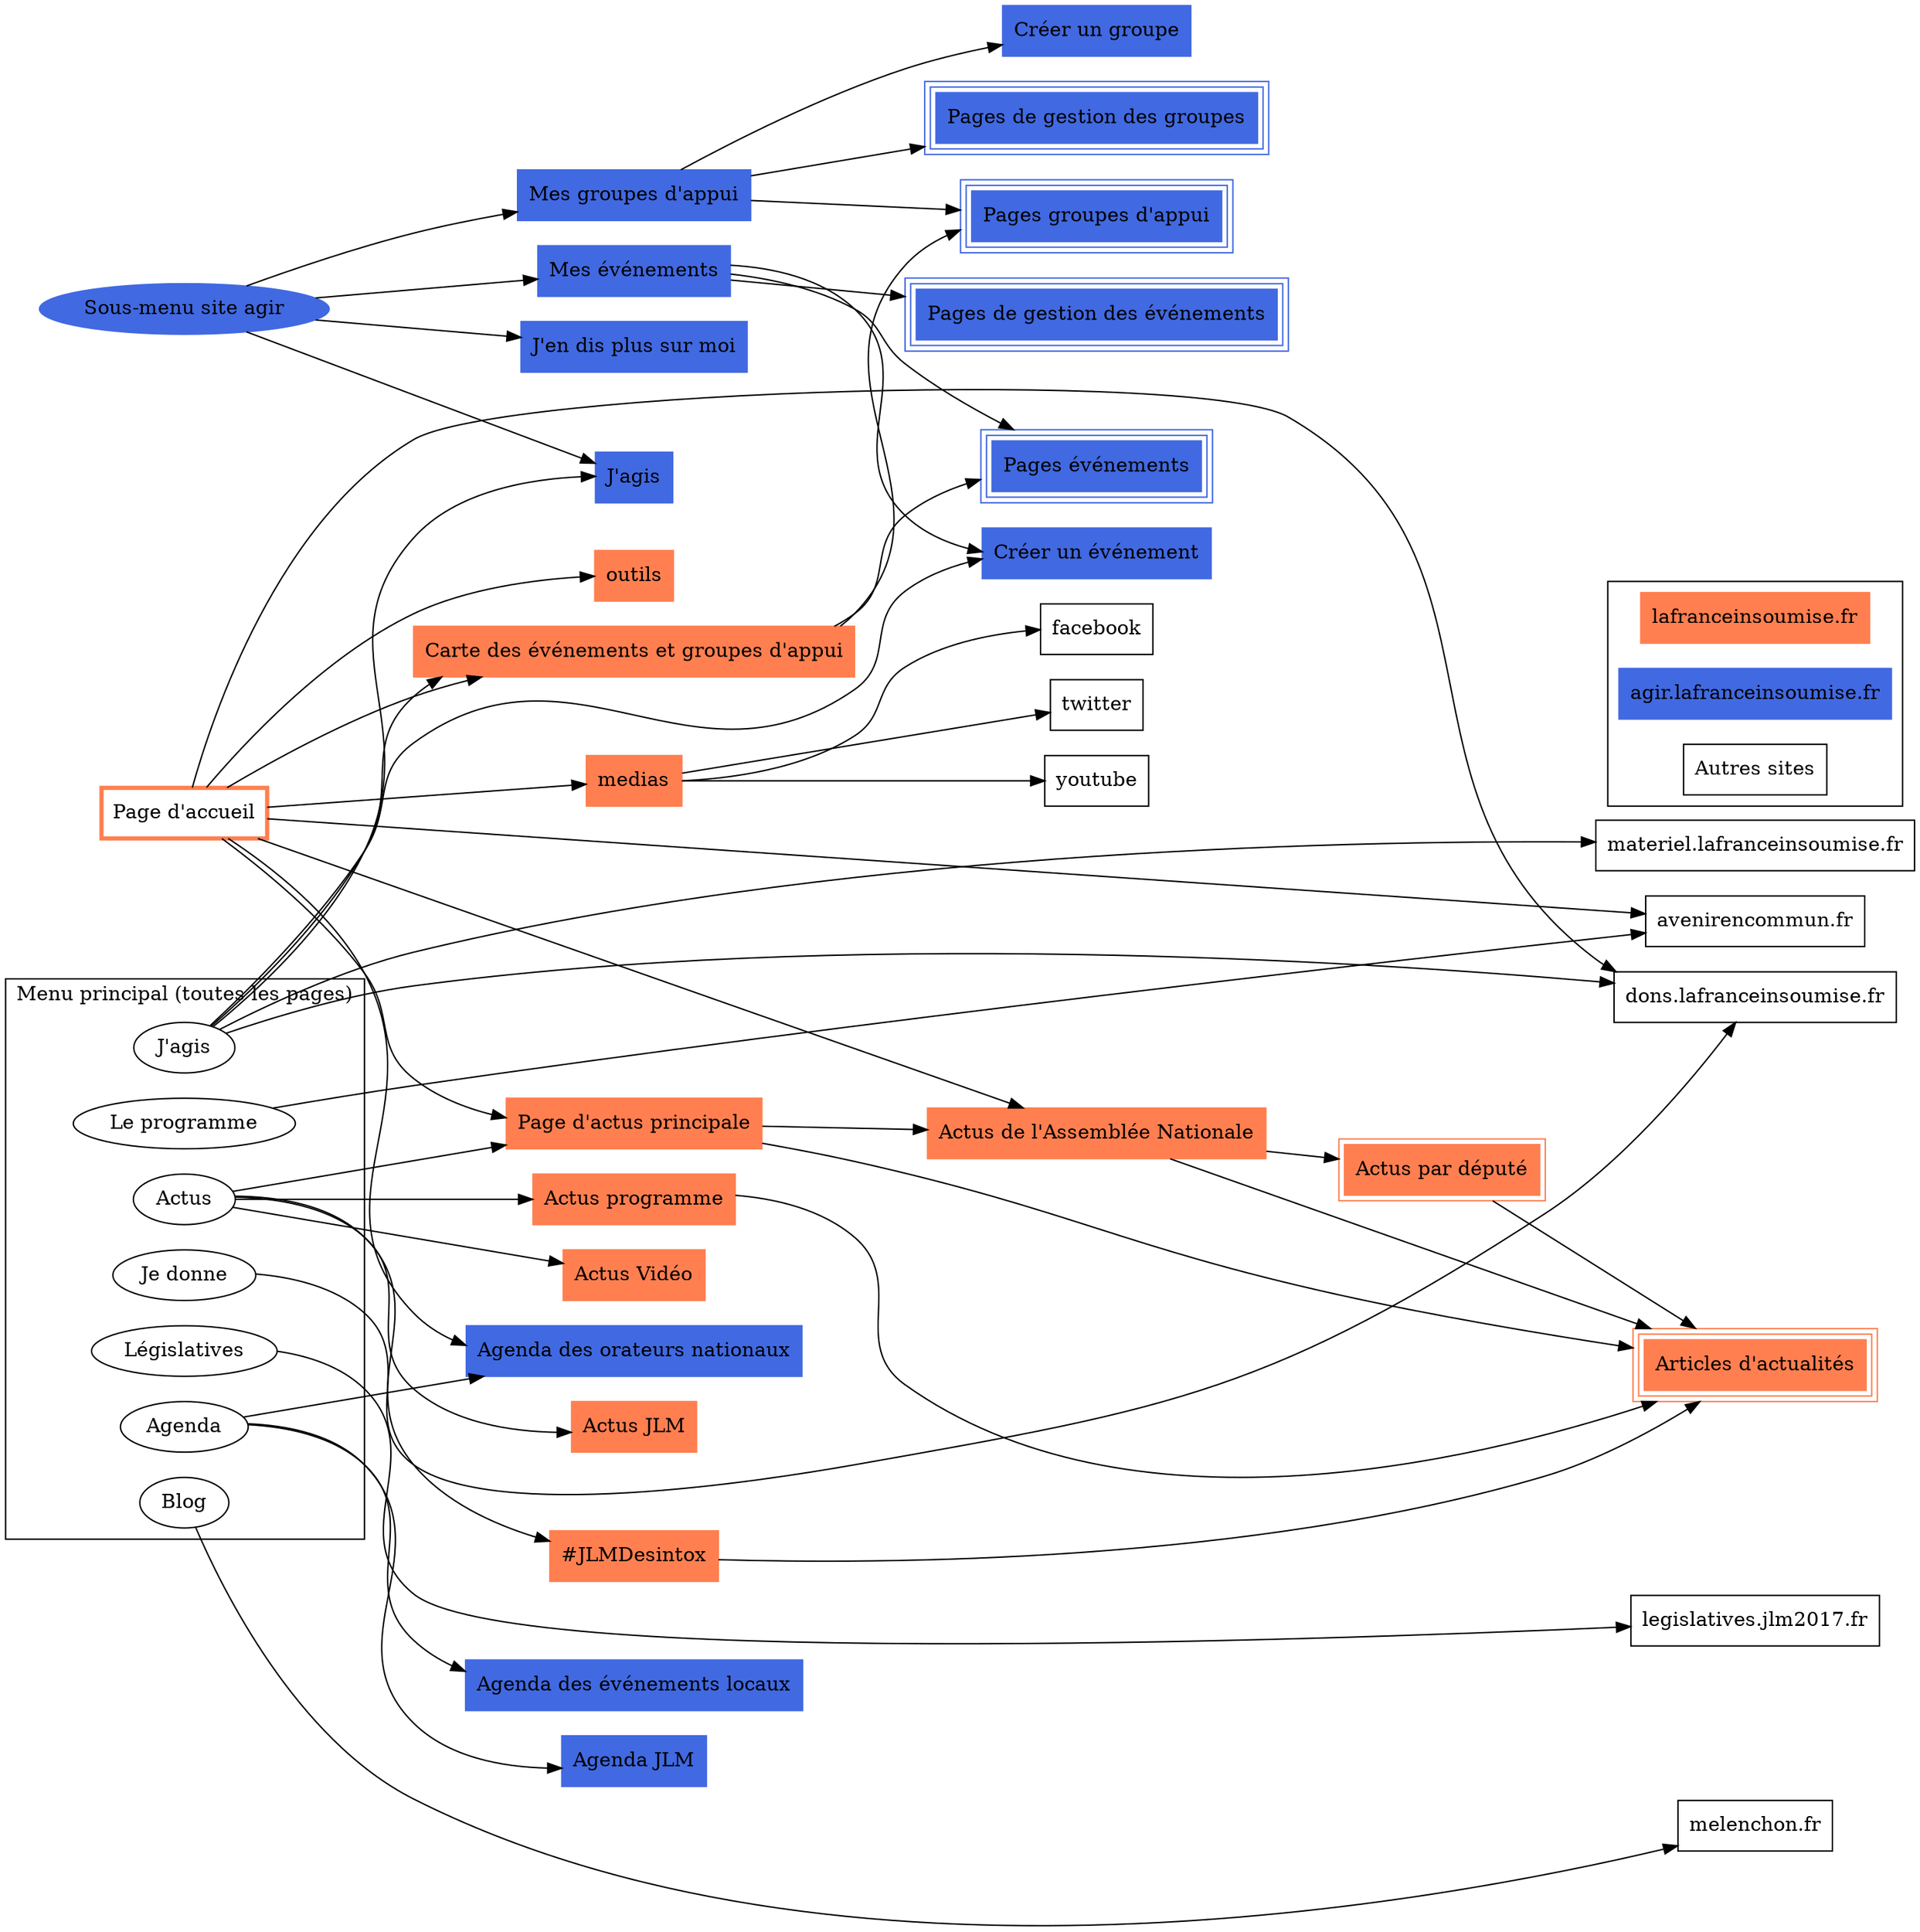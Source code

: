digraph plan {
    rankdir = LR;
    mindist = 1.5;
    node [shape=box];

    subgraph cluster_menu_principal {
        rank=source;
        label = "Menu principal (toutes les pages)";
        node [shape=ellipse];
        menu_actus[label="Actus"];
        menu_programme[label="Le programme"];
        menu_agenda[label="Agenda"];
        menu_agir[label="J'agis"];
        menu_donner[label="Je donne"];
        menu_legislatives[label="Législatives"];
        menu_blog[label="Blog"];
    }

    subgraph site_principal {
        label = "lafranceinsoumise.fr";
        node [style=filled,color=coral];
        accueil [label="Page d'accueil"; penwidth=3.0; style=bold];
        actus [label="Page d'actus principale"];
        actus_jlm [label="Actus JLM"];
        actus_video[label="Actus Vidéo"];
        jlmdesintox [label="#JLMDesintox"];
        actus_AN [label="Actus de l'Assemblée Nationale"];
        pages_deputes [label="Actus par député"; peripheries=2];
        actus_programme [label="Actus programme"];
        actus_articles [label="Articles d'actualités",peripheries=3];
        carte_principale [label="Carte des événements et groupes d'appui"];

        accueil -> {carte_principale; outils; actus; medias; actus_AN};
        actus -> actus_AN -> pages_deputes;
        {actus; actus_programme; jlmdesintox; actus_AN; pages_deputes} -> actus_articles;
    }

    subgraph site_agir {
        label = "agir.lafranceinsoumise.fr";
        node [style=filled,color=royalblue];
        sous_menu [label="Sous-menu site agir"; shape=ellipse];
        agir [label="J'agis"];
        profil [label="J'en dis plus sur moi"];
        agenda_orateurs [label="Agenda des orateurs nationaux"];
        agenda_evenements_locaux [label="Agenda des événements locaux"];
        agenda_melenchon [label="Agenda JLM"];
        mes_groupes [label="Mes groupes d'appui"];
        mes_evenements [label="Mes événements"];
        page_evenement [label="Pages événements", peripheries=3];
        page_gestion_evenement [label="Pages de gestion des événements",peripheries=3];
        creer_evenement [label="Créer un événement"];
        page_groupe [label="Pages groupes d'appui", peripheries=3];
        page_gestion_groupe  [label="Pages de gestion des groupes",peripheries=3];
        creer_groupe [label="Créer un groupe"];

        sous_menu -> { agir; profil; mes_groupes; mes_evenements }
        mes_groupes -> {page_groupe; page_gestion_groupe; creer_groupe}
        mes_evenements -> {page_evenement; page_gestion_evenement; creer_evenement}
    }

    subgraph autres_sites {
        rank = max;
        label = "Autres sites";
        avenirencommun [label="avenirencommun.fr"];
        dons [label="dons.lafranceinsoumise.fr"];
        materiel [label="materiel.lafranceinsoumise.fr"];
        legislatives [label="legislatives.jlm2017.fr"];
        blog_melenchon [label="melenchon.fr"];
    }

    subgraph cluster_legend {
        site_principal_legend [label="lafranceinsoumise.fr"; style=filled; color=coral];
        site_agir_legend [label="agir.lafranceinsoumise.fr"; style=filled; color=royalblue];
        autres_sites_legend [label="Autres sites"];
    }


    accueil -> { avenirencommun; dons; agenda_orateurs }
    menu_actus -> { actus; jlmdesintox; actus_jlm ; actus_video; actus_programme }
    menu_programme -> avenirencommun;
    menu_agenda -> {agenda_melenchon; agenda_orateurs; agenda_evenements_locaux}
    menu_agir -> {agir; materiel; carte_principale; creer_evenement; dons}
    menu_donner -> dons;
    menu_legislatives -> legislatives;
    medias -> {facebook; twitter; youtube}
    carte_principale -> {page_evenement; page_groupe}
    menu_blog -> blog_melenchon
}
